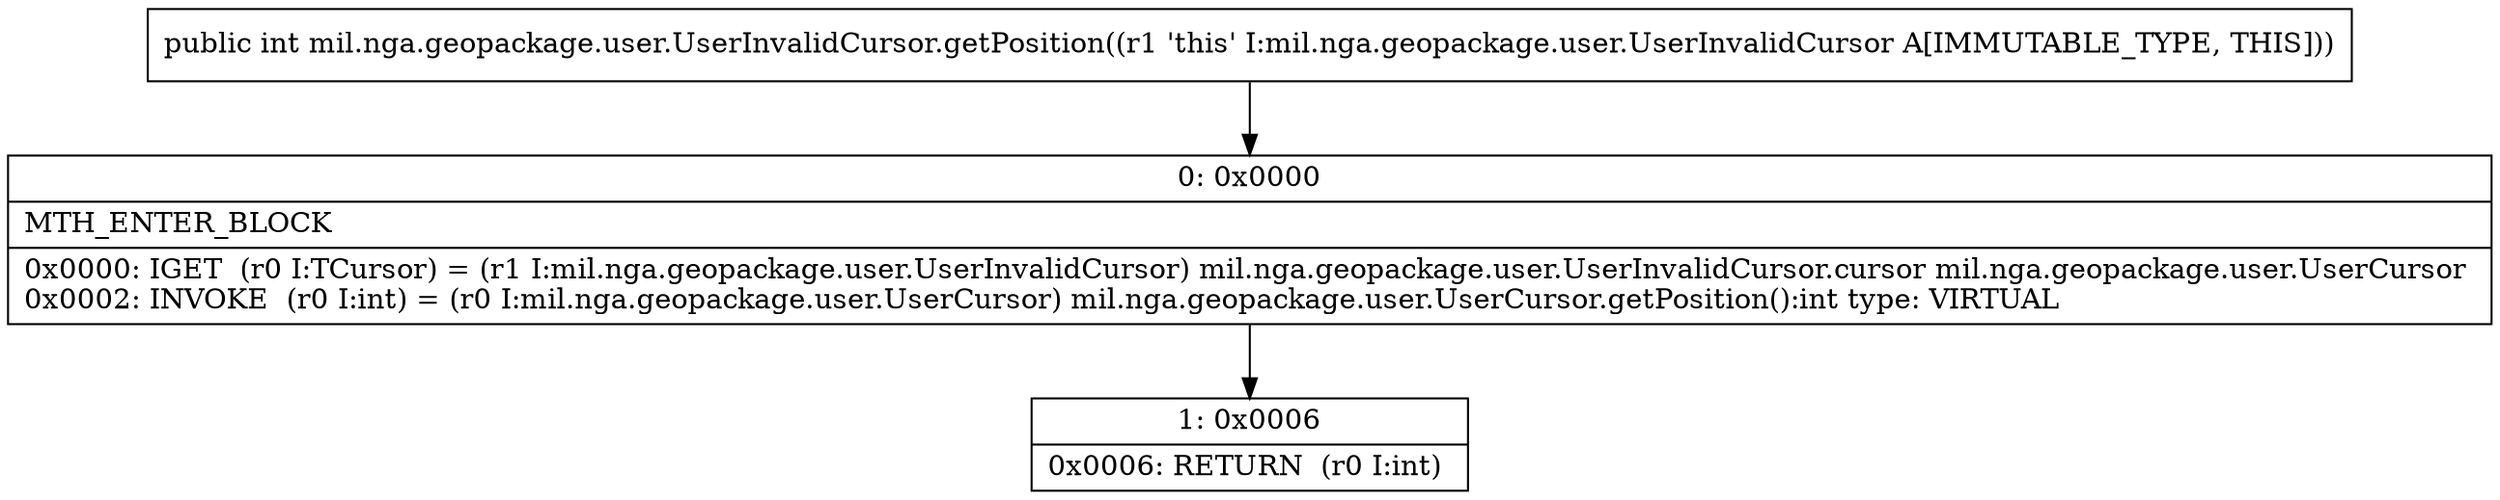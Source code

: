 digraph "CFG formil.nga.geopackage.user.UserInvalidCursor.getPosition()I" {
Node_0 [shape=record,label="{0\:\ 0x0000|MTH_ENTER_BLOCK\l|0x0000: IGET  (r0 I:TCursor) = (r1 I:mil.nga.geopackage.user.UserInvalidCursor) mil.nga.geopackage.user.UserInvalidCursor.cursor mil.nga.geopackage.user.UserCursor \l0x0002: INVOKE  (r0 I:int) = (r0 I:mil.nga.geopackage.user.UserCursor) mil.nga.geopackage.user.UserCursor.getPosition():int type: VIRTUAL \l}"];
Node_1 [shape=record,label="{1\:\ 0x0006|0x0006: RETURN  (r0 I:int) \l}"];
MethodNode[shape=record,label="{public int mil.nga.geopackage.user.UserInvalidCursor.getPosition((r1 'this' I:mil.nga.geopackage.user.UserInvalidCursor A[IMMUTABLE_TYPE, THIS])) }"];
MethodNode -> Node_0;
Node_0 -> Node_1;
}

